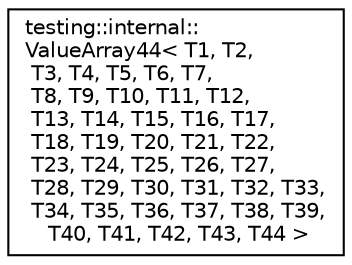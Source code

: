 digraph "类继承关系图"
{
  edge [fontname="Helvetica",fontsize="10",labelfontname="Helvetica",labelfontsize="10"];
  node [fontname="Helvetica",fontsize="10",shape=record];
  rankdir="LR";
  Node0 [label="testing::internal::\lValueArray44\< T1, T2,\l T3, T4, T5, T6, T7,\l T8, T9, T10, T11, T12,\l T13, T14, T15, T16, T17,\l T18, T19, T20, T21, T22,\l T23, T24, T25, T26, T27,\l T28, T29, T30, T31, T32, T33,\l T34, T35, T36, T37, T38, T39,\l T40, T41, T42, T43, T44 \>",height=0.2,width=0.4,color="black", fillcolor="white", style="filled",URL="$classtesting_1_1internal_1_1_value_array44.html"];
}
